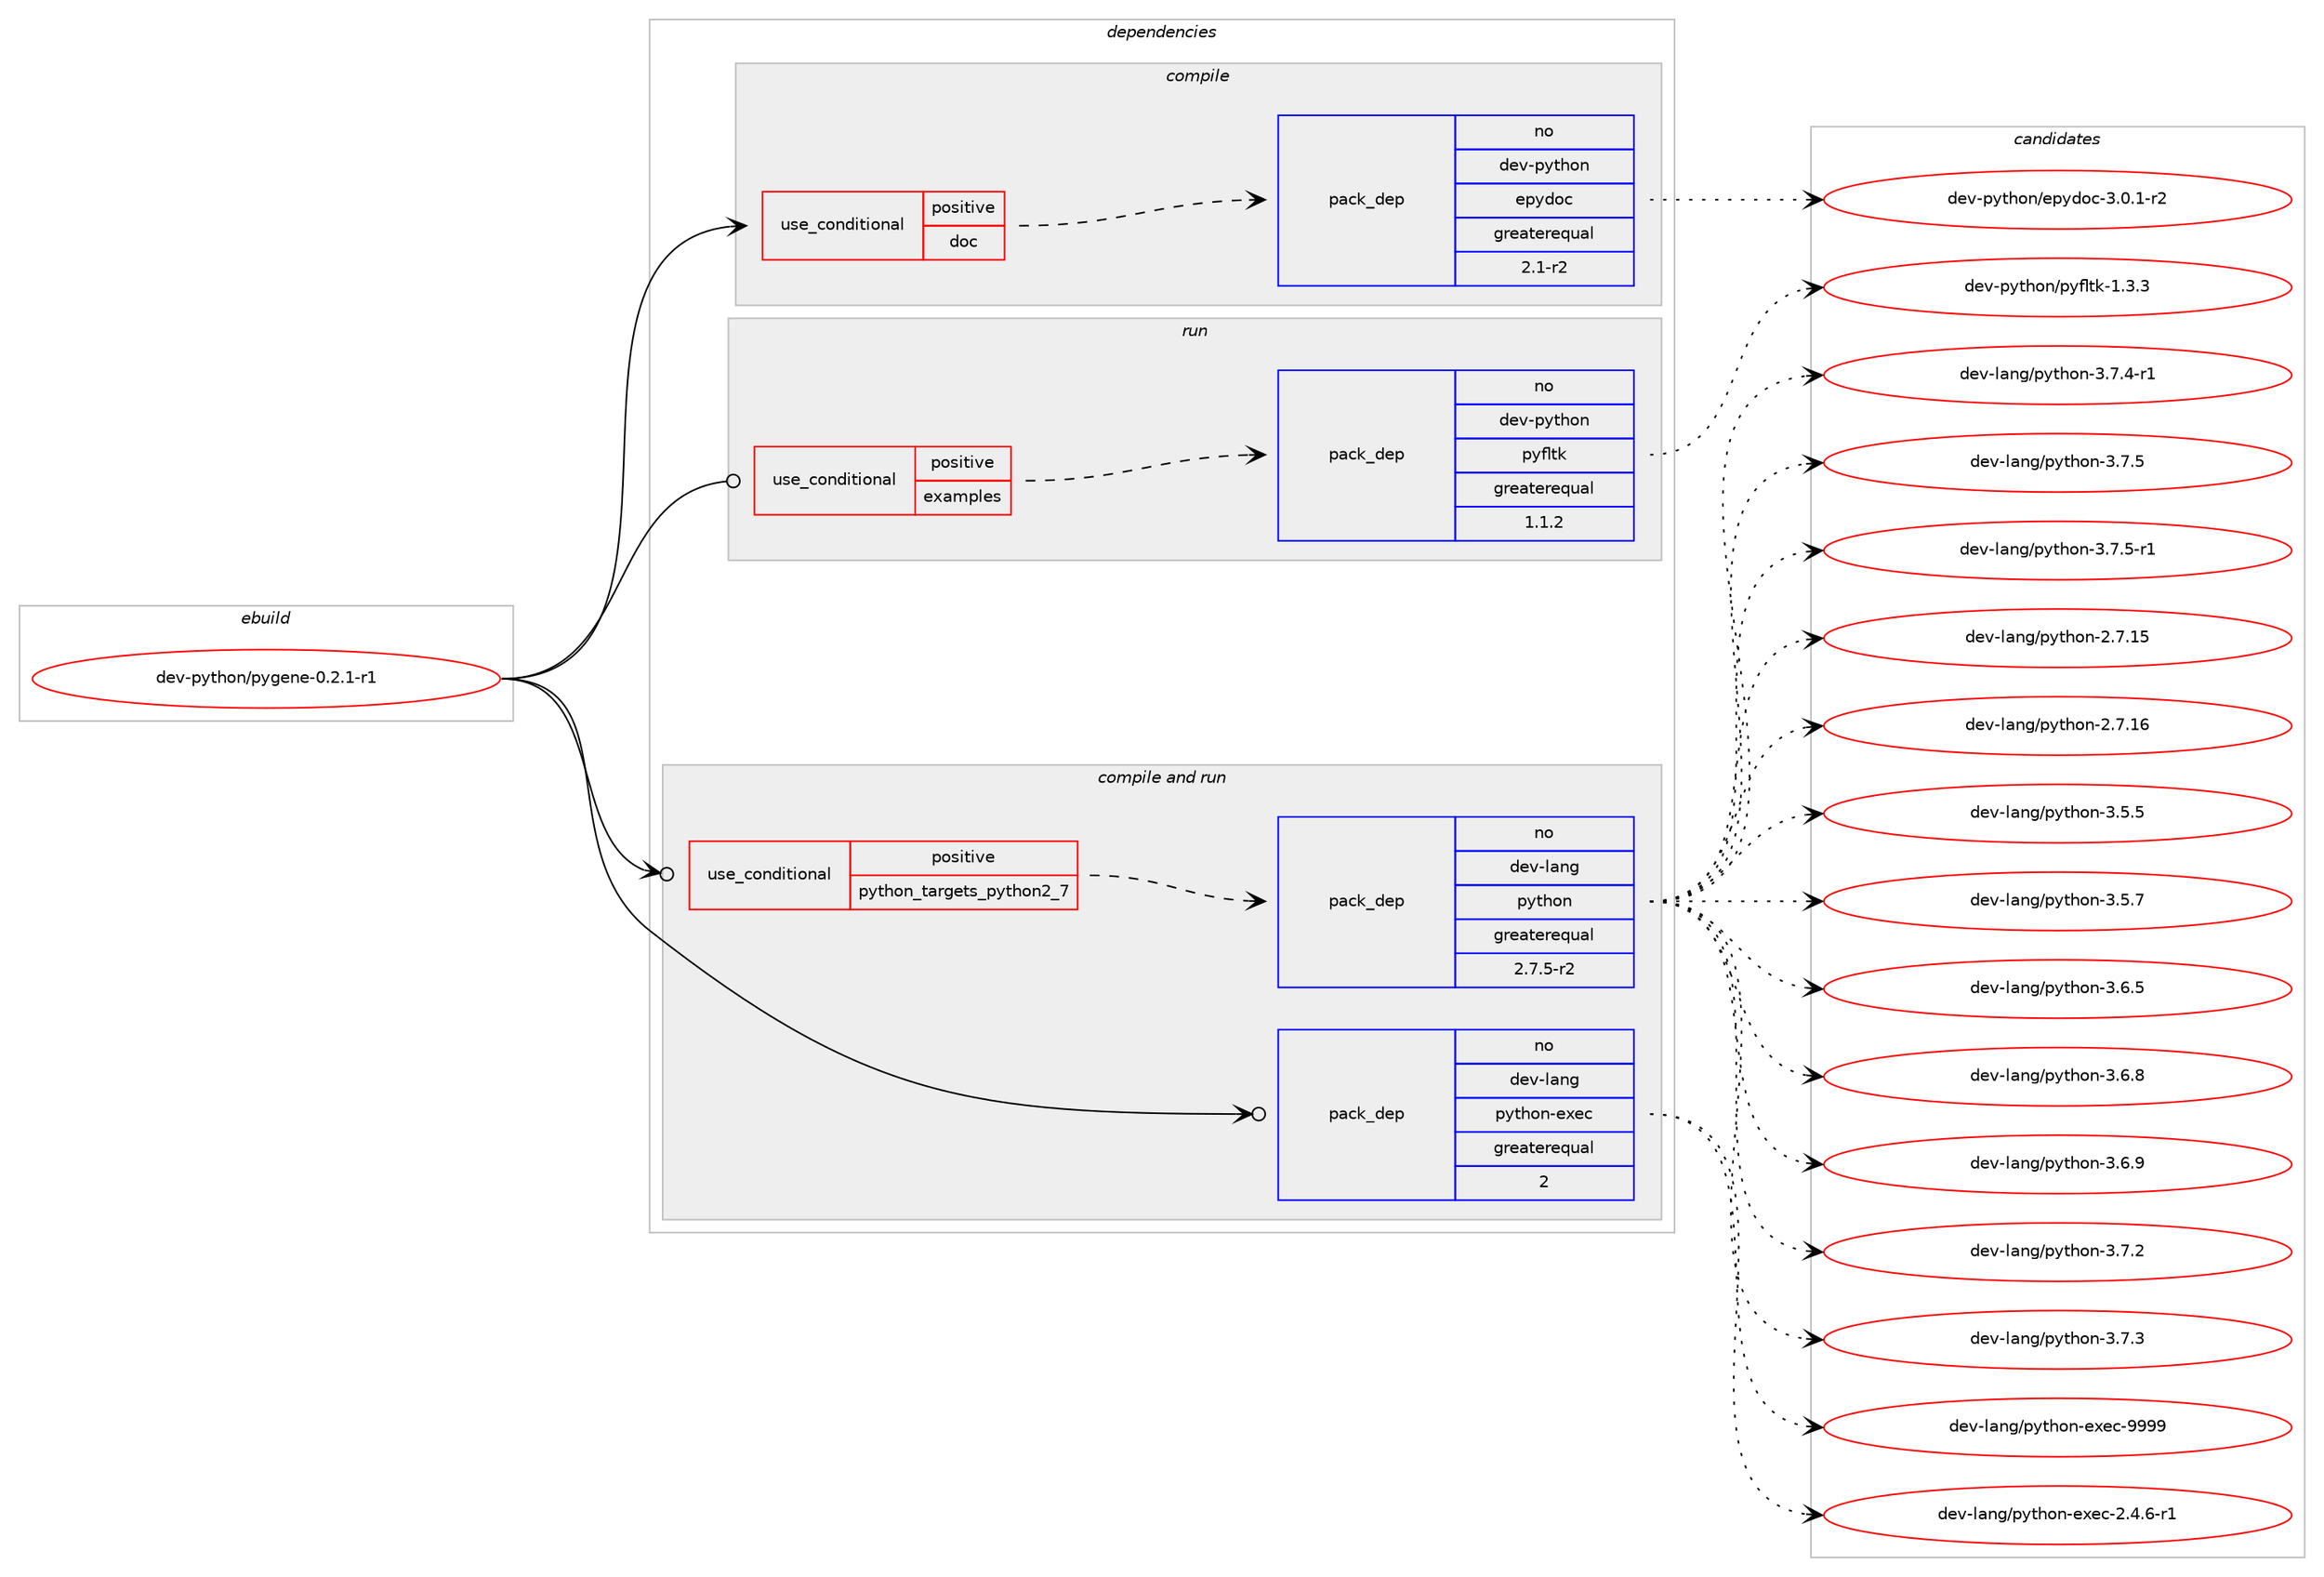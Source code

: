 digraph prolog {

# *************
# Graph options
# *************

newrank=true;
concentrate=true;
compound=true;
graph [rankdir=LR,fontname=Helvetica,fontsize=10,ranksep=1.5];#, ranksep=2.5, nodesep=0.2];
edge  [arrowhead=vee];
node  [fontname=Helvetica,fontsize=10];

# **********
# The ebuild
# **********

subgraph cluster_leftcol {
color=gray;
rank=same;
label=<<i>ebuild</i>>;
id [label="dev-python/pygene-0.2.1-r1", color=red, width=4, href="../dev-python/pygene-0.2.1-r1.svg"];
}

# ****************
# The dependencies
# ****************

subgraph cluster_midcol {
color=gray;
label=<<i>dependencies</i>>;
subgraph cluster_compile {
fillcolor="#eeeeee";
style=filled;
label=<<i>compile</i>>;
subgraph cond145915 {
dependency625973 [label=<<TABLE BORDER="0" CELLBORDER="1" CELLSPACING="0" CELLPADDING="4"><TR><TD ROWSPAN="3" CELLPADDING="10">use_conditional</TD></TR><TR><TD>positive</TD></TR><TR><TD>doc</TD></TR></TABLE>>, shape=none, color=red];
subgraph pack468214 {
dependency625974 [label=<<TABLE BORDER="0" CELLBORDER="1" CELLSPACING="0" CELLPADDING="4" WIDTH="220"><TR><TD ROWSPAN="6" CELLPADDING="30">pack_dep</TD></TR><TR><TD WIDTH="110">no</TD></TR><TR><TD>dev-python</TD></TR><TR><TD>epydoc</TD></TR><TR><TD>greaterequal</TD></TR><TR><TD>2.1-r2</TD></TR></TABLE>>, shape=none, color=blue];
}
dependency625973:e -> dependency625974:w [weight=20,style="dashed",arrowhead="vee"];
}
id:e -> dependency625973:w [weight=20,style="solid",arrowhead="vee"];
}
subgraph cluster_compileandrun {
fillcolor="#eeeeee";
style=filled;
label=<<i>compile and run</i>>;
subgraph cond145916 {
dependency625975 [label=<<TABLE BORDER="0" CELLBORDER="1" CELLSPACING="0" CELLPADDING="4"><TR><TD ROWSPAN="3" CELLPADDING="10">use_conditional</TD></TR><TR><TD>positive</TD></TR><TR><TD>python_targets_python2_7</TD></TR></TABLE>>, shape=none, color=red];
subgraph pack468215 {
dependency625976 [label=<<TABLE BORDER="0" CELLBORDER="1" CELLSPACING="0" CELLPADDING="4" WIDTH="220"><TR><TD ROWSPAN="6" CELLPADDING="30">pack_dep</TD></TR><TR><TD WIDTH="110">no</TD></TR><TR><TD>dev-lang</TD></TR><TR><TD>python</TD></TR><TR><TD>greaterequal</TD></TR><TR><TD>2.7.5-r2</TD></TR></TABLE>>, shape=none, color=blue];
}
dependency625975:e -> dependency625976:w [weight=20,style="dashed",arrowhead="vee"];
}
id:e -> dependency625975:w [weight=20,style="solid",arrowhead="odotvee"];
subgraph pack468216 {
dependency625977 [label=<<TABLE BORDER="0" CELLBORDER="1" CELLSPACING="0" CELLPADDING="4" WIDTH="220"><TR><TD ROWSPAN="6" CELLPADDING="30">pack_dep</TD></TR><TR><TD WIDTH="110">no</TD></TR><TR><TD>dev-lang</TD></TR><TR><TD>python-exec</TD></TR><TR><TD>greaterequal</TD></TR><TR><TD>2</TD></TR></TABLE>>, shape=none, color=blue];
}
id:e -> dependency625977:w [weight=20,style="solid",arrowhead="odotvee"];
}
subgraph cluster_run {
fillcolor="#eeeeee";
style=filled;
label=<<i>run</i>>;
subgraph cond145917 {
dependency625978 [label=<<TABLE BORDER="0" CELLBORDER="1" CELLSPACING="0" CELLPADDING="4"><TR><TD ROWSPAN="3" CELLPADDING="10">use_conditional</TD></TR><TR><TD>positive</TD></TR><TR><TD>examples</TD></TR></TABLE>>, shape=none, color=red];
subgraph pack468217 {
dependency625979 [label=<<TABLE BORDER="0" CELLBORDER="1" CELLSPACING="0" CELLPADDING="4" WIDTH="220"><TR><TD ROWSPAN="6" CELLPADDING="30">pack_dep</TD></TR><TR><TD WIDTH="110">no</TD></TR><TR><TD>dev-python</TD></TR><TR><TD>pyfltk</TD></TR><TR><TD>greaterequal</TD></TR><TR><TD>1.1.2</TD></TR></TABLE>>, shape=none, color=blue];
}
dependency625978:e -> dependency625979:w [weight=20,style="dashed",arrowhead="vee"];
}
id:e -> dependency625978:w [weight=20,style="solid",arrowhead="odot"];
}
}

# **************
# The candidates
# **************

subgraph cluster_choices {
rank=same;
color=gray;
label=<<i>candidates</i>>;

subgraph choice468214 {
color=black;
nodesep=1;
choice1001011184511212111610411111047101112121100111994551464846494511450 [label="dev-python/epydoc-3.0.1-r2", color=red, width=4,href="../dev-python/epydoc-3.0.1-r2.svg"];
dependency625974:e -> choice1001011184511212111610411111047101112121100111994551464846494511450:w [style=dotted,weight="100"];
}
subgraph choice468215 {
color=black;
nodesep=1;
choice10010111845108971101034711212111610411111045504655464953 [label="dev-lang/python-2.7.15", color=red, width=4,href="../dev-lang/python-2.7.15.svg"];
choice10010111845108971101034711212111610411111045504655464954 [label="dev-lang/python-2.7.16", color=red, width=4,href="../dev-lang/python-2.7.16.svg"];
choice100101118451089711010347112121116104111110455146534653 [label="dev-lang/python-3.5.5", color=red, width=4,href="../dev-lang/python-3.5.5.svg"];
choice100101118451089711010347112121116104111110455146534655 [label="dev-lang/python-3.5.7", color=red, width=4,href="../dev-lang/python-3.5.7.svg"];
choice100101118451089711010347112121116104111110455146544653 [label="dev-lang/python-3.6.5", color=red, width=4,href="../dev-lang/python-3.6.5.svg"];
choice100101118451089711010347112121116104111110455146544656 [label="dev-lang/python-3.6.8", color=red, width=4,href="../dev-lang/python-3.6.8.svg"];
choice100101118451089711010347112121116104111110455146544657 [label="dev-lang/python-3.6.9", color=red, width=4,href="../dev-lang/python-3.6.9.svg"];
choice100101118451089711010347112121116104111110455146554650 [label="dev-lang/python-3.7.2", color=red, width=4,href="../dev-lang/python-3.7.2.svg"];
choice100101118451089711010347112121116104111110455146554651 [label="dev-lang/python-3.7.3", color=red, width=4,href="../dev-lang/python-3.7.3.svg"];
choice1001011184510897110103471121211161041111104551465546524511449 [label="dev-lang/python-3.7.4-r1", color=red, width=4,href="../dev-lang/python-3.7.4-r1.svg"];
choice100101118451089711010347112121116104111110455146554653 [label="dev-lang/python-3.7.5", color=red, width=4,href="../dev-lang/python-3.7.5.svg"];
choice1001011184510897110103471121211161041111104551465546534511449 [label="dev-lang/python-3.7.5-r1", color=red, width=4,href="../dev-lang/python-3.7.5-r1.svg"];
dependency625976:e -> choice10010111845108971101034711212111610411111045504655464953:w [style=dotted,weight="100"];
dependency625976:e -> choice10010111845108971101034711212111610411111045504655464954:w [style=dotted,weight="100"];
dependency625976:e -> choice100101118451089711010347112121116104111110455146534653:w [style=dotted,weight="100"];
dependency625976:e -> choice100101118451089711010347112121116104111110455146534655:w [style=dotted,weight="100"];
dependency625976:e -> choice100101118451089711010347112121116104111110455146544653:w [style=dotted,weight="100"];
dependency625976:e -> choice100101118451089711010347112121116104111110455146544656:w [style=dotted,weight="100"];
dependency625976:e -> choice100101118451089711010347112121116104111110455146544657:w [style=dotted,weight="100"];
dependency625976:e -> choice100101118451089711010347112121116104111110455146554650:w [style=dotted,weight="100"];
dependency625976:e -> choice100101118451089711010347112121116104111110455146554651:w [style=dotted,weight="100"];
dependency625976:e -> choice1001011184510897110103471121211161041111104551465546524511449:w [style=dotted,weight="100"];
dependency625976:e -> choice100101118451089711010347112121116104111110455146554653:w [style=dotted,weight="100"];
dependency625976:e -> choice1001011184510897110103471121211161041111104551465546534511449:w [style=dotted,weight="100"];
}
subgraph choice468216 {
color=black;
nodesep=1;
choice10010111845108971101034711212111610411111045101120101994550465246544511449 [label="dev-lang/python-exec-2.4.6-r1", color=red, width=4,href="../dev-lang/python-exec-2.4.6-r1.svg"];
choice10010111845108971101034711212111610411111045101120101994557575757 [label="dev-lang/python-exec-9999", color=red, width=4,href="../dev-lang/python-exec-9999.svg"];
dependency625977:e -> choice10010111845108971101034711212111610411111045101120101994550465246544511449:w [style=dotted,weight="100"];
dependency625977:e -> choice10010111845108971101034711212111610411111045101120101994557575757:w [style=dotted,weight="100"];
}
subgraph choice468217 {
color=black;
nodesep=1;
choice1001011184511212111610411111047112121102108116107454946514651 [label="dev-python/pyfltk-1.3.3", color=red, width=4,href="../dev-python/pyfltk-1.3.3.svg"];
dependency625979:e -> choice1001011184511212111610411111047112121102108116107454946514651:w [style=dotted,weight="100"];
}
}

}
